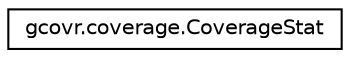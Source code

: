 digraph "Graphical Class Hierarchy"
{
 // LATEX_PDF_SIZE
  edge [fontname="Helvetica",fontsize="10",labelfontname="Helvetica",labelfontsize="10"];
  node [fontname="Helvetica",fontsize="10",shape=record];
  rankdir="LR";
  Node0 [label="gcovr.coverage.CoverageStat",height=0.2,width=0.4,color="black", fillcolor="white", style="filled",URL="$classgcovr_1_1coverage_1_1CoverageStat.html",tooltip=" "];
}
